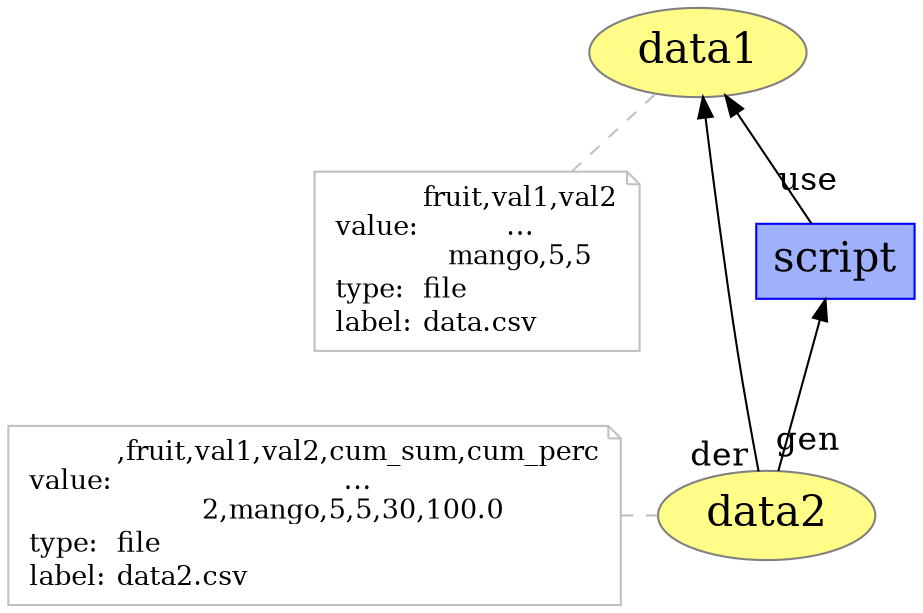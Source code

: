 digraph "PROV" { size="16,12"; rankdir="BT";
"g/data1" [fillcolor="#FFFC87",color="#808080",style="filled",label="data1",URL="g/data1",fontsize="20"]
"g/data1-attrs" [color="gray",shape="note",fontsize="13",fontcolor="black",label=<<TABLE cellpadding="0" border="0">
	<TR>
	    <TD align="left">value:</TD>
	    <TD align="left">fruit,val1,val2<br/>...<br/>mango,5,5</TD>
	</TR>
	<TR>
	    <TD align="left">type:</TD>
	    <TD align="left">file</TD>
	</TR>
	<TR>
	    <TD align="left">label:</TD>
	    <TD align="left">data.csv</TD>
	</TR>
</TABLE>>]
"g/data1-attrs" -> "g/data1" [color="gray",style="dashed",arrowhead="none"]
"g/data2" [fillcolor="#FFFC87",color="#808080",style="filled",label="data2",URL="g/data2",fontsize="20"]
"g/data2-attrs" [color="gray",shape="note",fontsize="13",fontcolor="black",label=<<TABLE cellpadding="0" border="0">
	<TR>
	    <TD align="left">value:</TD>
	    <TD align="left">,fruit,val1,val2,cum_sum,cum_perc<br/>...<br/>2,mango,5,5,30,100.0 </TD>
	</TR>
	<TR>
	    <TD align="left">type:</TD>
	    <TD align="left">file</TD>
	</TR>
	<TR>
	    <TD align="left">label:</TD>
	    <TD align="left">data2.csv</TD>
	</TR>
</TABLE>>]
"g/data2-attrs" -> "g/data2" [color="gray",style="dashed",arrowhead="none"]
"g/script" [fillcolor="#9FB1FC",color="#0000FF",shape="polygon",sides="4",style="filled",label="script",URL="g/script",fontsize="20"]
"g/data2" -> "g/data1" [labelfontsize="16",labeldistance="2",labelangle="-60",rotation="20",taillabel="der",dist="2",angle="-60"]
"g/data2" -> "g/script" [labelfontsize="16",labeldistance="2",labelangle="30",rotation="20",taillabel="gen",dist="2",angle="30"]
"g/script" -> "g/data1" [labelfontsize="16",labeldistance="2",labelangle="30",rotation="20",taillabel="use",dist="2",angle="30"]

{rank=same "g/data2" "g/data2-attrs"}
}